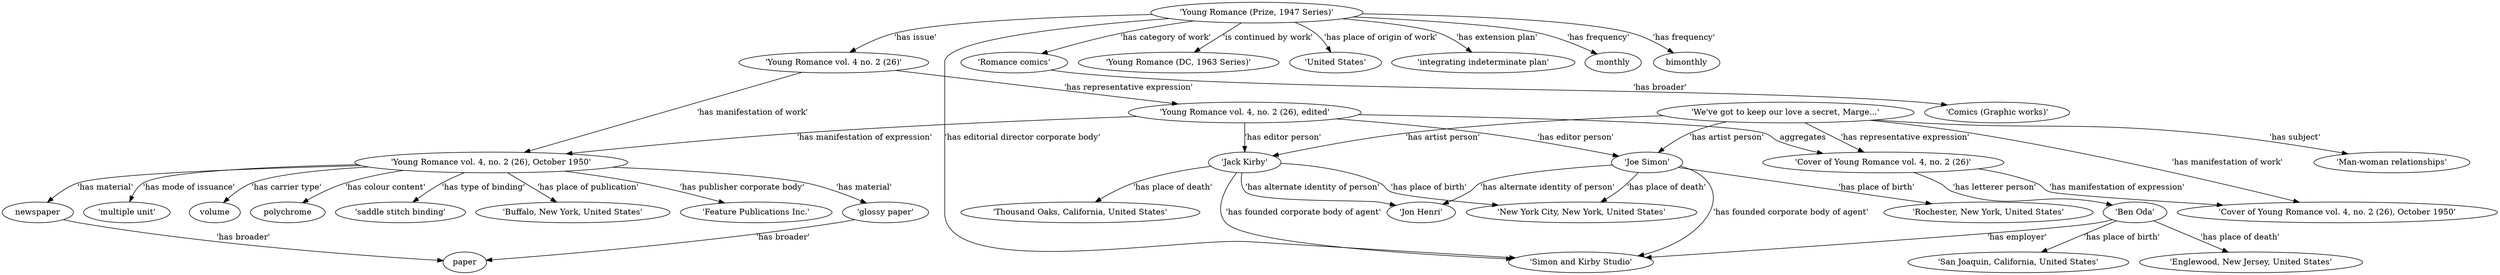 digraph g {
	"'Cover of Young Romance vol. 4, no. 2 (26)'" -> "'Cover of Young Romance vol. 4, no. 2 (26), October 1950'" [label="'has manifestation of expression'"]
	"'Jack Kirby'" -> "'Jon Henri'" [label="'has alternate identity of person'"]
	"'Young Romance vol. 4, no. 2 (26), October 1950'" -> "'Feature Publications Inc.'" [label="'has publisher corporate body'"]
	"'Young Romance vol. 4, no. 2 (26), edited'" -> "'Jack Kirby'" [label="'has editor person'"]
	"'Jack Kirby'" -> "'New York City, New York, United States'" [label="'has place of birth'"]
	"'Young Romance (Prize, 1947 Series)'" -> "'Young Romance vol. 4 no. 2 (26)'" [label="'has issue'"]
	"'Romance comics'" -> "'Comics (Graphic works)'" [label="'has broader'"]
	"'Young Romance (Prize, 1947 Series)'" -> "'Simon and Kirby Studio'" [label="'has editorial director corporate body'"]
	"'glossy paper'" -> "paper" [label="'has broader'"]
	"'Young Romance vol. 4, no. 2 (26), edited'" -> "'Young Romance vol. 4, no. 2 (26), October 1950'" [label="'has manifestation of expression'"]
	"'Jack Kirby'" -> "'Thousand Oaks, California, United States'" [label="'has place of death'"]
	"'Young Romance vol. 4, no. 2 (26), October 1950'" -> "'multiple unit'" [label="'has mode of issuance'"]
	"'Jack Kirby'" -> "'Simon and Kirby Studio'" [label="'has founded corporate body of agent'"]
	"'Young Romance (Prize, 1947 Series)'" -> "'Young Romance (DC, 1963 Series)'" [label="'is continued by work'"]
	"'We\'ve got to keep our love a secret, Marge...'" -> "'Jack Kirby'" [label="'has artist person'"]
	"'We\'ve got to keep our love a secret, Marge...'" -> "'Joe Simon'" [label="'has artist person'"]
	"newspaper" -> "paper" [label="'has broader'"]
	"'Young Romance vol. 4 no. 2 (26)'" -> "'Young Romance vol. 4, no. 2 (26), edited'" [label="'has representative expression'"]
	"'Cover of Young Romance vol. 4, no. 2 (26)'" -> "'Ben Oda'" [label="'has letterer person'"]
	"'Young Romance (Prize, 1947 Series)'" -> "'United States'" [label="'has place of origin of work'"]
	"'Young Romance vol. 4, no. 2 (26), October 1950'" -> "newspaper" [label="'has material'"]
	"'Young Romance (Prize, 1947 Series)'" -> "'Romance comics'" [label="'has category of work'"]
	"'Joe Simon'" -> "'Rochester, New York, United States'" [label="'has place of birth'"]
	"'Joe Simon'" -> "'New York City, New York, United States'" [label="'has place of death'"]
	"'Joe Simon'" -> "'Jon Henri'" [label="'has alternate identity of person'"]
	"'Ben Oda'" -> "'Simon and Kirby Studio'" [label="'has employer'"]
	"'We\'ve got to keep our love a secret, Marge...'" -> "'Cover of Young Romance vol. 4, no. 2 (26)'" [label="'has representative expression'"]
	"'Young Romance vol. 4, no. 2 (26), October 1950'" -> "'glossy paper'" [label="'has material'"]
	"'We\'ve got to keep our love a secret, Marge...'" -> "'Cover of Young Romance vol. 4, no. 2 (26), October 1950'" [label="'has manifestation of work'"]
	"'Young Romance (Prize, 1947 Series)'" -> "'integrating indeterminate plan'" [label="'has extension plan'"]
	"'Young Romance vol. 4, no. 2 (26), edited'" -> "'Cover of Young Romance vol. 4, no. 2 (26)'" [label="aggregates"]
	"'Young Romance vol. 4, no. 2 (26), October 1950'" -> "volume" [label="'has carrier type'"]
	"'We\'ve got to keep our love a secret, Marge...'" -> "'Man-woman relationships'" [label="'has subject'"]
	"'Young Romance vol. 4, no. 2 (26), October 1950'" -> "polychrome" [label="'has colour content'"]
	"'Young Romance vol. 4, no. 2 (26), October 1950'" -> "'saddle stitch binding'" [label="'has type of binding'"]
	"'Ben Oda'" -> "'Englewood, New Jersey, United States'" [label="'has place of death'"]
	"'Young Romance vol. 4, no. 2 (26), October 1950'" -> "'Buffalo, New York, United States'" [label="'has place of publication'"]
	"'Ben Oda'" -> "'San Joaquin, California, United States'" [label="'has place of birth'"]
	"'Young Romance vol. 4 no. 2 (26)'" -> "'Young Romance vol. 4, no. 2 (26), October 1950'" [label="'has manifestation of work'"]
	"'Young Romance (Prize, 1947 Series)'" -> "monthly" [label="'has frequency'"]
	"'Joe Simon'" -> "'Simon and Kirby Studio'" [label="'has founded corporate body of agent'"]
	"'Young Romance (Prize, 1947 Series)'" -> "bimonthly" [label="'has frequency'"]
	"'Young Romance vol. 4, no. 2 (26), edited'" -> "'Joe Simon'" [label="'has editor person'"]
}
